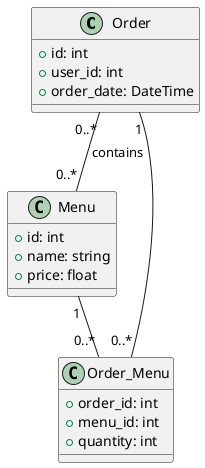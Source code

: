 ' order dan menu
@startuml
class Order {
    +id: int
    +user_id: int
    +order_date: DateTime
}

class Menu {
    +id: int
    +name: string
    +price: float
}

class Order_Menu {
    +order_id: int
    +menu_id: int
    +quantity: int
}

Order "0..*" -- "0..*" Menu : contains
Order "1" -- "0..*" Order_Menu
Menu "1" -- "0..*" Order_Menu
@enduml
